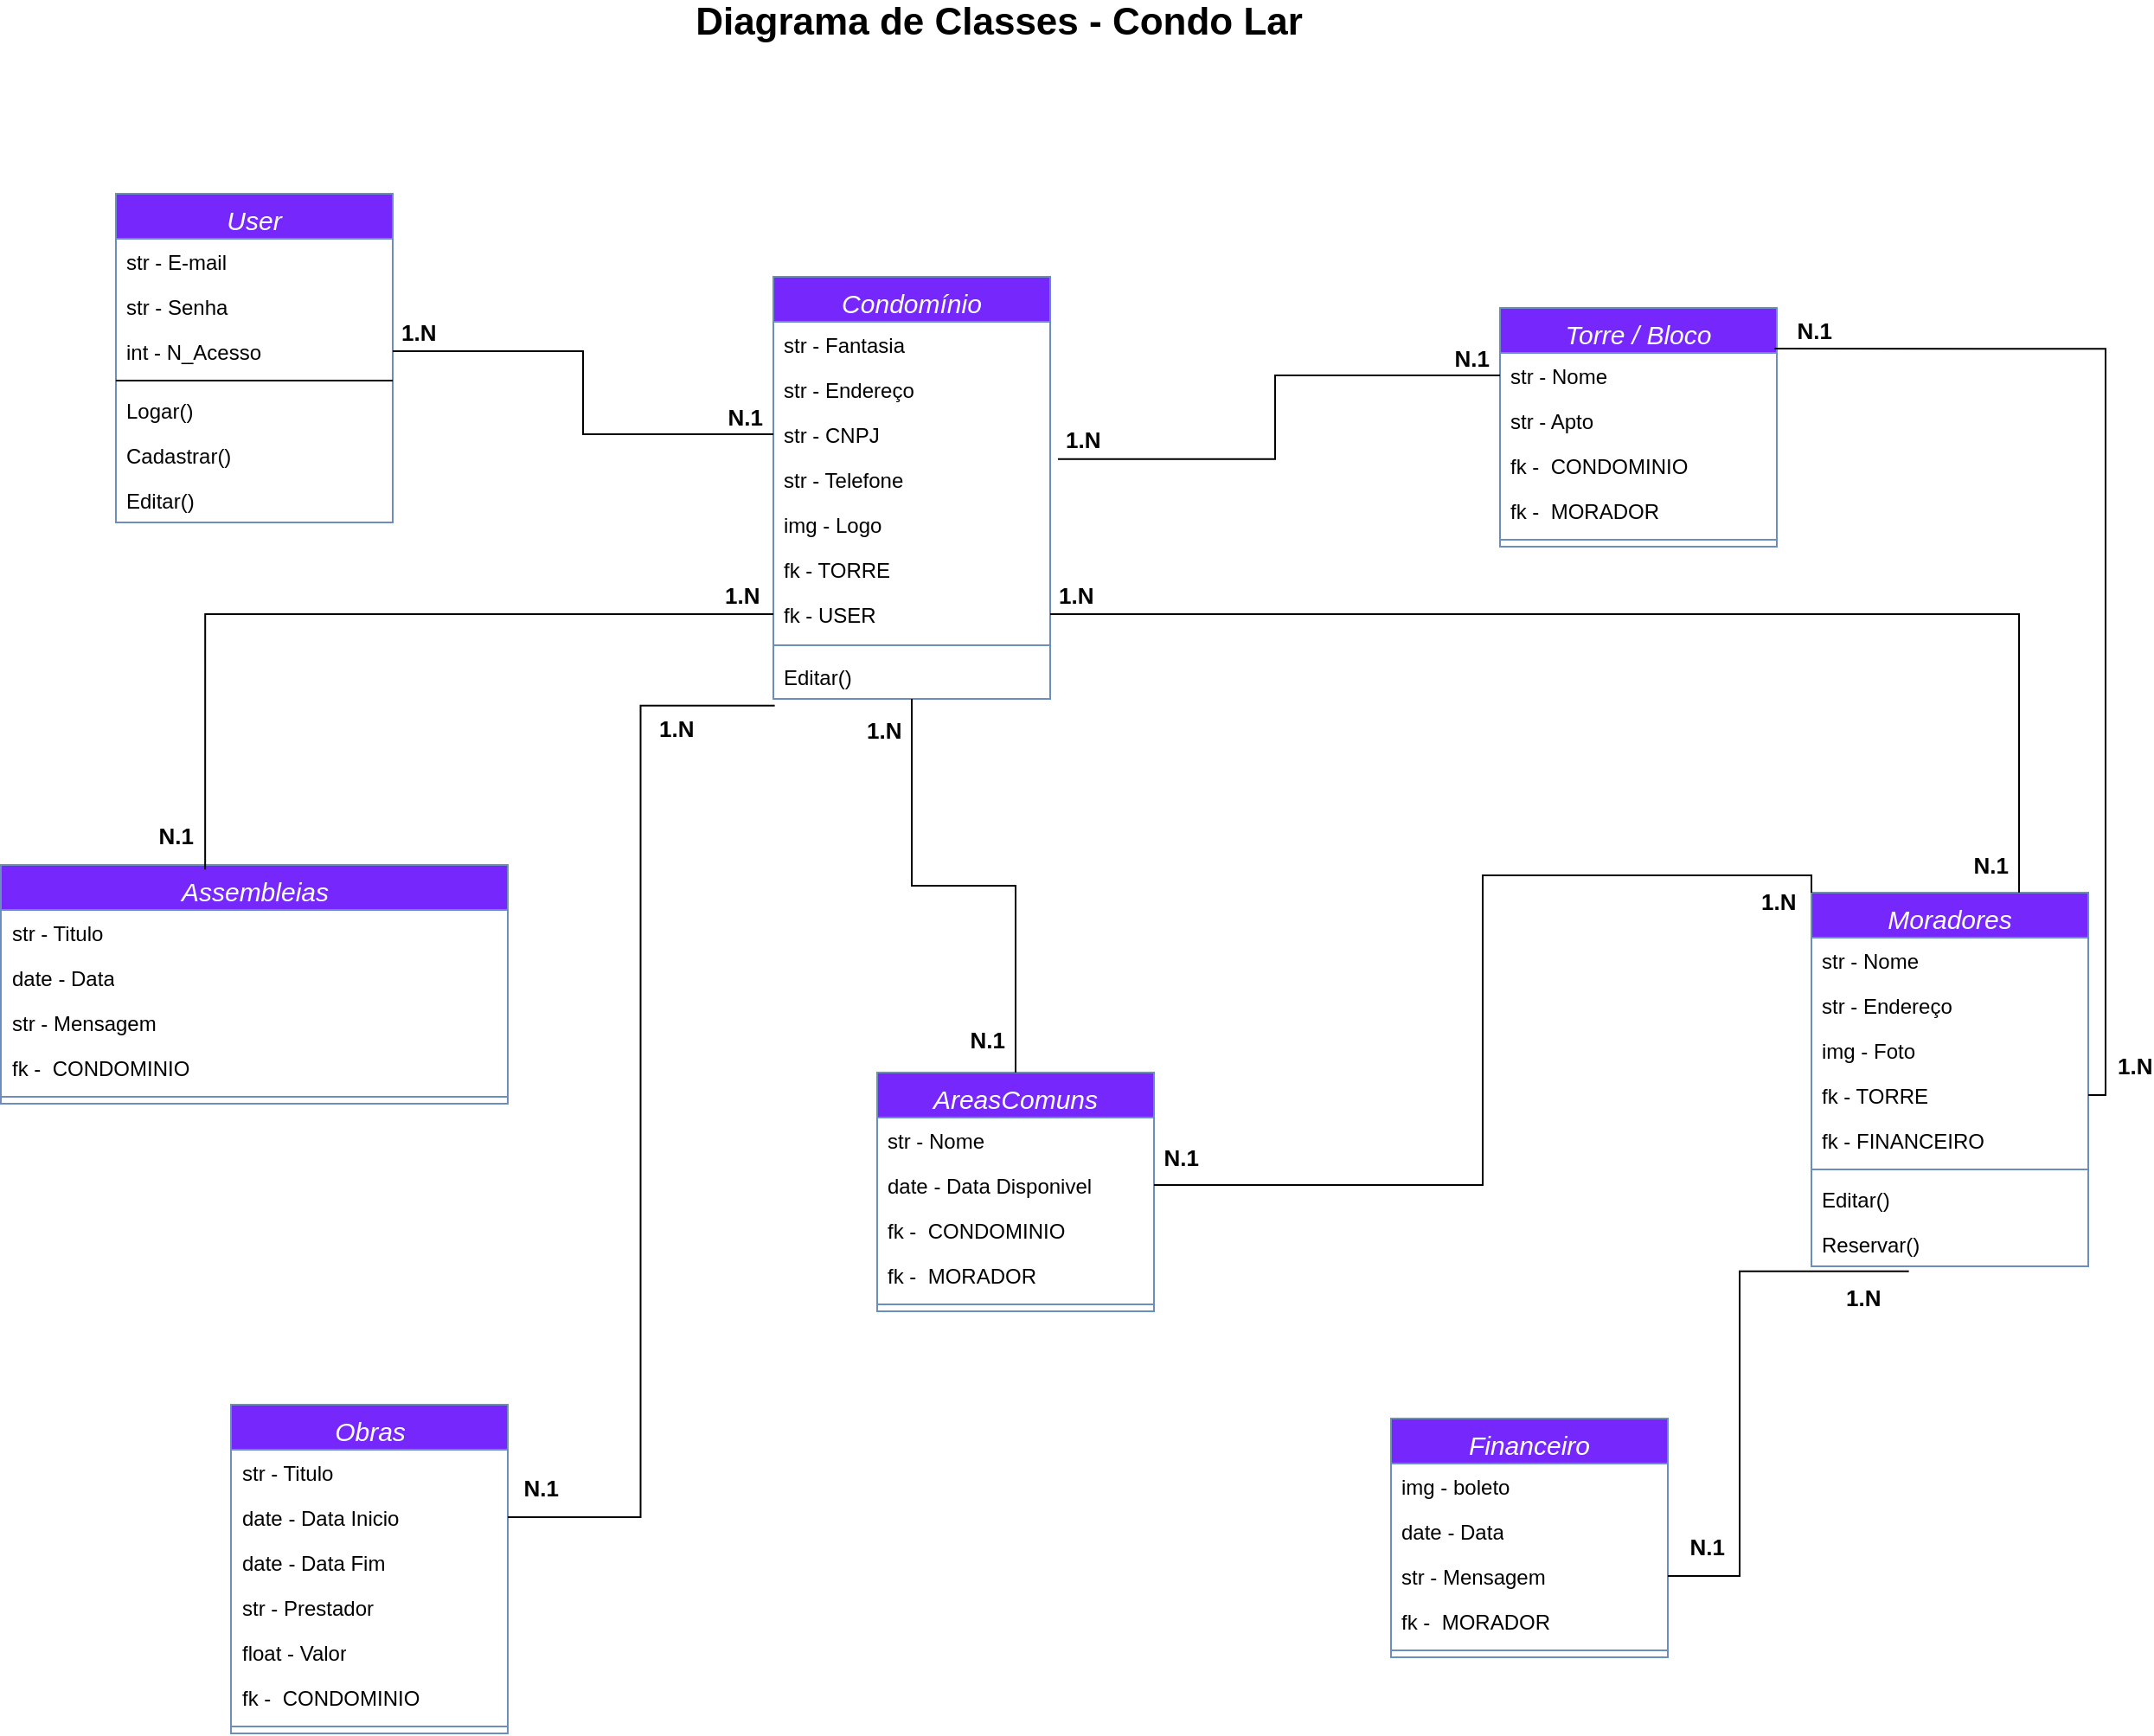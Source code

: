 <mxfile version="21.7.2" type="github">
  <diagram id="C5RBs43oDa-KdzZeNtuy" name="Page-1">
    <mxGraphModel dx="1720" dy="935" grid="1" gridSize="10" guides="1" tooltips="1" connect="1" arrows="1" fold="1" page="1" pageScale="1" pageWidth="827" pageHeight="1169" math="0" shadow="0">
      <root>
        <mxCell id="WIyWlLk6GJQsqaUBKTNV-0" />
        <mxCell id="WIyWlLk6GJQsqaUBKTNV-1" parent="WIyWlLk6GJQsqaUBKTNV-0" />
        <mxCell id="zkfFHV4jXpPFQw0GAbJ--0" value="User" style="swimlane;fontStyle=2;align=center;verticalAlign=top;childLayout=stackLayout;horizontal=1;startSize=26;horizontalStack=0;resizeParent=1;resizeLast=0;collapsible=1;marginBottom=0;rounded=0;shadow=0;strokeWidth=1;fillColor=#7628FC;strokeColor=#6c8ebf;fontColor=#FFFFFF;fontSize=15;" parent="WIyWlLk6GJQsqaUBKTNV-1" vertex="1">
          <mxGeometry x="200" y="162" width="160" height="190" as="geometry">
            <mxRectangle x="230" y="140" width="160" height="26" as="alternateBounds" />
          </mxGeometry>
        </mxCell>
        <mxCell id="zkfFHV4jXpPFQw0GAbJ--1" value="str - E-mail" style="text;align=left;verticalAlign=top;spacingLeft=4;spacingRight=4;overflow=hidden;rotatable=0;points=[[0,0.5],[1,0.5]];portConstraint=eastwest;" parent="zkfFHV4jXpPFQw0GAbJ--0" vertex="1">
          <mxGeometry y="26" width="160" height="26" as="geometry" />
        </mxCell>
        <mxCell id="zkfFHV4jXpPFQw0GAbJ--2" value="str - Senha" style="text;align=left;verticalAlign=top;spacingLeft=4;spacingRight=4;overflow=hidden;rotatable=0;points=[[0,0.5],[1,0.5]];portConstraint=eastwest;rounded=0;shadow=0;html=0;" parent="zkfFHV4jXpPFQw0GAbJ--0" vertex="1">
          <mxGeometry y="52" width="160" height="26" as="geometry" />
        </mxCell>
        <mxCell id="WkUN_PDqijOp8YvRxsLI-98" value="int - N_Acesso" style="text;align=left;verticalAlign=top;spacingLeft=4;spacingRight=4;overflow=hidden;rotatable=0;points=[[0,0.5],[1,0.5]];portConstraint=eastwest;rounded=0;shadow=0;html=0;" vertex="1" parent="zkfFHV4jXpPFQw0GAbJ--0">
          <mxGeometry y="78" width="160" height="26" as="geometry" />
        </mxCell>
        <mxCell id="zkfFHV4jXpPFQw0GAbJ--4" value="" style="line;html=1;strokeWidth=1;align=left;verticalAlign=middle;spacingTop=-1;spacingLeft=3;spacingRight=3;rotatable=0;labelPosition=right;points=[];portConstraint=eastwest;" parent="zkfFHV4jXpPFQw0GAbJ--0" vertex="1">
          <mxGeometry y="104" width="160" height="8" as="geometry" />
        </mxCell>
        <mxCell id="zkfFHV4jXpPFQw0GAbJ--5" value="Logar()" style="text;align=left;verticalAlign=top;spacingLeft=4;spacingRight=4;overflow=hidden;rotatable=0;points=[[0,0.5],[1,0.5]];portConstraint=eastwest;" parent="zkfFHV4jXpPFQw0GAbJ--0" vertex="1">
          <mxGeometry y="112" width="160" height="26" as="geometry" />
        </mxCell>
        <mxCell id="WkUN_PDqijOp8YvRxsLI-99" value="Cadastrar()" style="text;align=left;verticalAlign=top;spacingLeft=4;spacingRight=4;overflow=hidden;rotatable=0;points=[[0,0.5],[1,0.5]];portConstraint=eastwest;" vertex="1" parent="zkfFHV4jXpPFQw0GAbJ--0">
          <mxGeometry y="138" width="160" height="26" as="geometry" />
        </mxCell>
        <mxCell id="WkUN_PDqijOp8YvRxsLI-100" value="Editar()" style="text;align=left;verticalAlign=top;spacingLeft=4;spacingRight=4;overflow=hidden;rotatable=0;points=[[0,0.5],[1,0.5]];portConstraint=eastwest;" vertex="1" parent="zkfFHV4jXpPFQw0GAbJ--0">
          <mxGeometry y="164" width="160" height="26" as="geometry" />
        </mxCell>
        <mxCell id="WkUN_PDqijOp8YvRxsLI-13" value="Condomínio" style="swimlane;fontStyle=2;align=center;verticalAlign=top;childLayout=stackLayout;horizontal=1;startSize=26;horizontalStack=0;resizeParent=1;resizeParentMax=0;resizeLast=0;collapsible=1;marginBottom=0;whiteSpace=wrap;html=1;fontSize=15;fillColor=#7628FC;strokeColor=#6c8ebf;fontColor=#FFFFFF;rounded=0;shadow=0;strokeWidth=1;" vertex="1" parent="WIyWlLk6GJQsqaUBKTNV-1">
          <mxGeometry x="580" y="210" width="160" height="244" as="geometry" />
        </mxCell>
        <mxCell id="WkUN_PDqijOp8YvRxsLI-44" value="str - Fantasia" style="text;strokeColor=none;fillColor=none;align=left;verticalAlign=top;spacingLeft=4;spacingRight=4;overflow=hidden;rotatable=0;points=[[0,0.5],[1,0.5]];portConstraint=eastwest;whiteSpace=wrap;html=1;" vertex="1" parent="WkUN_PDqijOp8YvRxsLI-13">
          <mxGeometry y="26" width="160" height="26" as="geometry" />
        </mxCell>
        <mxCell id="WkUN_PDqijOp8YvRxsLI-14" value="str - Endereço" style="text;strokeColor=none;fillColor=none;align=left;verticalAlign=top;spacingLeft=4;spacingRight=4;overflow=hidden;rotatable=0;points=[[0,0.5],[1,0.5]];portConstraint=eastwest;whiteSpace=wrap;html=1;" vertex="1" parent="WkUN_PDqijOp8YvRxsLI-13">
          <mxGeometry y="52" width="160" height="26" as="geometry" />
        </mxCell>
        <mxCell id="WkUN_PDqijOp8YvRxsLI-45" value="str - CNPJ" style="text;strokeColor=none;fillColor=none;align=left;verticalAlign=top;spacingLeft=4;spacingRight=4;overflow=hidden;rotatable=0;points=[[0,0.5],[1,0.5]];portConstraint=eastwest;whiteSpace=wrap;html=1;" vertex="1" parent="WkUN_PDqijOp8YvRxsLI-13">
          <mxGeometry y="78" width="160" height="26" as="geometry" />
        </mxCell>
        <mxCell id="WkUN_PDqijOp8YvRxsLI-46" value="str - Telefone" style="text;strokeColor=none;fillColor=none;align=left;verticalAlign=top;spacingLeft=4;spacingRight=4;overflow=hidden;rotatable=0;points=[[0,0.5],[1,0.5]];portConstraint=eastwest;whiteSpace=wrap;html=1;" vertex="1" parent="WkUN_PDqijOp8YvRxsLI-13">
          <mxGeometry y="104" width="160" height="26" as="geometry" />
        </mxCell>
        <mxCell id="WkUN_PDqijOp8YvRxsLI-41" value="img - Logo" style="text;strokeColor=none;fillColor=none;align=left;verticalAlign=top;spacingLeft=4;spacingRight=4;overflow=hidden;rotatable=0;points=[[0,0.5],[1,0.5]];portConstraint=eastwest;whiteSpace=wrap;html=1;" vertex="1" parent="WkUN_PDqijOp8YvRxsLI-13">
          <mxGeometry y="130" width="160" height="26" as="geometry" />
        </mxCell>
        <mxCell id="WkUN_PDqijOp8YvRxsLI-47" value="fk - TORRE" style="text;strokeColor=none;fillColor=none;align=left;verticalAlign=top;spacingLeft=4;spacingRight=4;overflow=hidden;rotatable=0;points=[[0,0.5],[1,0.5]];portConstraint=eastwest;whiteSpace=wrap;html=1;" vertex="1" parent="WkUN_PDqijOp8YvRxsLI-13">
          <mxGeometry y="156" width="160" height="26" as="geometry" />
        </mxCell>
        <mxCell id="WkUN_PDqijOp8YvRxsLI-101" value="fk - USER" style="text;strokeColor=none;fillColor=none;align=left;verticalAlign=top;spacingLeft=4;spacingRight=4;overflow=hidden;rotatable=0;points=[[0,0.5],[1,0.5]];portConstraint=eastwest;whiteSpace=wrap;html=1;" vertex="1" parent="WkUN_PDqijOp8YvRxsLI-13">
          <mxGeometry y="182" width="160" height="26" as="geometry" />
        </mxCell>
        <mxCell id="WkUN_PDqijOp8YvRxsLI-15" value="" style="line;strokeWidth=1;fillColor=none;align=left;verticalAlign=middle;spacingTop=-1;spacingLeft=3;spacingRight=3;rotatable=0;labelPosition=right;points=[];portConstraint=eastwest;strokeColor=inherit;" vertex="1" parent="WkUN_PDqijOp8YvRxsLI-13">
          <mxGeometry y="208" width="160" height="10" as="geometry" />
        </mxCell>
        <mxCell id="WkUN_PDqijOp8YvRxsLI-123" value="Editar()" style="text;align=left;verticalAlign=top;spacingLeft=4;spacingRight=4;overflow=hidden;rotatable=0;points=[[0,0.5],[1,0.5]];portConstraint=eastwest;" vertex="1" parent="WkUN_PDqijOp8YvRxsLI-13">
          <mxGeometry y="218" width="160" height="26" as="geometry" />
        </mxCell>
        <mxCell id="WkUN_PDqijOp8YvRxsLI-17" value="Torre / Bloco" style="swimlane;fontStyle=2;align=center;verticalAlign=top;childLayout=stackLayout;horizontal=1;startSize=26;horizontalStack=0;resizeParent=1;resizeParentMax=0;resizeLast=0;collapsible=1;marginBottom=0;whiteSpace=wrap;html=1;fontSize=15;fillColor=#7628FC;strokeColor=#6c8ebf;fontColor=#FFFFFF;rounded=0;shadow=0;strokeWidth=1;" vertex="1" parent="WIyWlLk6GJQsqaUBKTNV-1">
          <mxGeometry x="1000" y="228" width="160" height="138" as="geometry" />
        </mxCell>
        <mxCell id="WkUN_PDqijOp8YvRxsLI-18" value="str - Nome" style="text;strokeColor=none;fillColor=none;align=left;verticalAlign=top;spacingLeft=4;spacingRight=4;overflow=hidden;rotatable=0;points=[[0,0.5],[1,0.5]];portConstraint=eastwest;whiteSpace=wrap;html=1;" vertex="1" parent="WkUN_PDqijOp8YvRxsLI-17">
          <mxGeometry y="26" width="160" height="26" as="geometry" />
        </mxCell>
        <mxCell id="WkUN_PDqijOp8YvRxsLI-65" value="str - Apto" style="text;strokeColor=none;fillColor=none;align=left;verticalAlign=top;spacingLeft=4;spacingRight=4;overflow=hidden;rotatable=0;points=[[0,0.5],[1,0.5]];portConstraint=eastwest;whiteSpace=wrap;html=1;" vertex="1" parent="WkUN_PDqijOp8YvRxsLI-17">
          <mxGeometry y="52" width="160" height="26" as="geometry" />
        </mxCell>
        <mxCell id="WkUN_PDqijOp8YvRxsLI-48" value="fk -&amp;nbsp; CONDOMINIO" style="text;strokeColor=none;fillColor=none;align=left;verticalAlign=top;spacingLeft=4;spacingRight=4;overflow=hidden;rotatable=0;points=[[0,0.5],[1,0.5]];portConstraint=eastwest;whiteSpace=wrap;html=1;" vertex="1" parent="WkUN_PDqijOp8YvRxsLI-17">
          <mxGeometry y="78" width="160" height="26" as="geometry" />
        </mxCell>
        <mxCell id="WkUN_PDqijOp8YvRxsLI-150" value="fk -&amp;nbsp; MORADOR" style="text;strokeColor=none;fillColor=none;align=left;verticalAlign=top;spacingLeft=4;spacingRight=4;overflow=hidden;rotatable=0;points=[[0,0.5],[1,0.5]];portConstraint=eastwest;whiteSpace=wrap;html=1;" vertex="1" parent="WkUN_PDqijOp8YvRxsLI-17">
          <mxGeometry y="104" width="160" height="26" as="geometry" />
        </mxCell>
        <mxCell id="WkUN_PDqijOp8YvRxsLI-19" value="" style="line;strokeWidth=1;fillColor=none;align=left;verticalAlign=middle;spacingTop=-1;spacingLeft=3;spacingRight=3;rotatable=0;labelPosition=right;points=[];portConstraint=eastwest;strokeColor=inherit;" vertex="1" parent="WkUN_PDqijOp8YvRxsLI-17">
          <mxGeometry y="130" width="160" height="8" as="geometry" />
        </mxCell>
        <mxCell id="WkUN_PDqijOp8YvRxsLI-21" value="Moradores" style="swimlane;fontStyle=2;align=center;verticalAlign=top;childLayout=stackLayout;horizontal=1;startSize=26;horizontalStack=0;resizeParent=1;resizeParentMax=0;resizeLast=0;collapsible=1;marginBottom=0;whiteSpace=wrap;html=1;fontSize=15;fillColor=#7628FC;strokeColor=#6c8ebf;fontColor=#FFFFFF;rounded=0;shadow=0;strokeWidth=1;" vertex="1" parent="WIyWlLk6GJQsqaUBKTNV-1">
          <mxGeometry x="1180" y="566" width="160" height="216" as="geometry" />
        </mxCell>
        <mxCell id="WkUN_PDqijOp8YvRxsLI-22" value="str - Nome" style="text;strokeColor=none;fillColor=none;align=left;verticalAlign=top;spacingLeft=4;spacingRight=4;overflow=hidden;rotatable=0;points=[[0,0.5],[1,0.5]];portConstraint=eastwest;whiteSpace=wrap;html=1;" vertex="1" parent="WkUN_PDqijOp8YvRxsLI-21">
          <mxGeometry y="26" width="160" height="26" as="geometry" />
        </mxCell>
        <mxCell id="WkUN_PDqijOp8YvRxsLI-66" value="str - Endereço" style="text;strokeColor=none;fillColor=none;align=left;verticalAlign=top;spacingLeft=4;spacingRight=4;overflow=hidden;rotatable=0;points=[[0,0.5],[1,0.5]];portConstraint=eastwest;whiteSpace=wrap;html=1;" vertex="1" parent="WkUN_PDqijOp8YvRxsLI-21">
          <mxGeometry y="52" width="160" height="26" as="geometry" />
        </mxCell>
        <mxCell id="WkUN_PDqijOp8YvRxsLI-67" value="img - Foto" style="text;strokeColor=none;fillColor=none;align=left;verticalAlign=top;spacingLeft=4;spacingRight=4;overflow=hidden;rotatable=0;points=[[0,0.5],[1,0.5]];portConstraint=eastwest;whiteSpace=wrap;html=1;" vertex="1" parent="WkUN_PDqijOp8YvRxsLI-21">
          <mxGeometry y="78" width="160" height="26" as="geometry" />
        </mxCell>
        <mxCell id="WkUN_PDqijOp8YvRxsLI-68" value="fk - TORRE" style="text;strokeColor=none;fillColor=none;align=left;verticalAlign=top;spacingLeft=4;spacingRight=4;overflow=hidden;rotatable=0;points=[[0,0.5],[1,0.5]];portConstraint=eastwest;whiteSpace=wrap;html=1;" vertex="1" parent="WkUN_PDqijOp8YvRxsLI-21">
          <mxGeometry y="104" width="160" height="26" as="geometry" />
        </mxCell>
        <mxCell id="WkUN_PDqijOp8YvRxsLI-91" value="fk - FINANCEIRO" style="text;strokeColor=none;fillColor=none;align=left;verticalAlign=top;spacingLeft=4;spacingRight=4;overflow=hidden;rotatable=0;points=[[0,0.5],[1,0.5]];portConstraint=eastwest;whiteSpace=wrap;html=1;" vertex="1" parent="WkUN_PDqijOp8YvRxsLI-21">
          <mxGeometry y="130" width="160" height="26" as="geometry" />
        </mxCell>
        <mxCell id="WkUN_PDqijOp8YvRxsLI-23" value="" style="line;strokeWidth=1;fillColor=none;align=left;verticalAlign=middle;spacingTop=-1;spacingLeft=3;spacingRight=3;rotatable=0;labelPosition=right;points=[];portConstraint=eastwest;strokeColor=inherit;" vertex="1" parent="WkUN_PDqijOp8YvRxsLI-21">
          <mxGeometry y="156" width="160" height="8" as="geometry" />
        </mxCell>
        <mxCell id="WkUN_PDqijOp8YvRxsLI-142" value="Editar()" style="text;align=left;verticalAlign=top;spacingLeft=4;spacingRight=4;overflow=hidden;rotatable=0;points=[[0,0.5],[1,0.5]];portConstraint=eastwest;" vertex="1" parent="WkUN_PDqijOp8YvRxsLI-21">
          <mxGeometry y="164" width="160" height="26" as="geometry" />
        </mxCell>
        <mxCell id="WkUN_PDqijOp8YvRxsLI-141" value="Reservar()" style="text;align=left;verticalAlign=top;spacingLeft=4;spacingRight=4;overflow=hidden;rotatable=0;points=[[0,0.5],[1,0.5]];portConstraint=eastwest;" vertex="1" parent="WkUN_PDqijOp8YvRxsLI-21">
          <mxGeometry y="190" width="160" height="26" as="geometry" />
        </mxCell>
        <mxCell id="WkUN_PDqijOp8YvRxsLI-49" value="AreasComuns" style="swimlane;fontStyle=2;align=center;verticalAlign=top;childLayout=stackLayout;horizontal=1;startSize=26;horizontalStack=0;resizeParent=1;resizeParentMax=0;resizeLast=0;collapsible=1;marginBottom=0;whiteSpace=wrap;html=1;fontSize=15;fillColor=#7628FC;strokeColor=#6c8ebf;fontColor=#FFFFFF;rounded=0;shadow=0;strokeWidth=1;" vertex="1" parent="WIyWlLk6GJQsqaUBKTNV-1">
          <mxGeometry x="640" y="670" width="160" height="138" as="geometry" />
        </mxCell>
        <mxCell id="WkUN_PDqijOp8YvRxsLI-50" value="str - Nome" style="text;strokeColor=none;fillColor=none;align=left;verticalAlign=top;spacingLeft=4;spacingRight=4;overflow=hidden;rotatable=0;points=[[0,0.5],[1,0.5]];portConstraint=eastwest;whiteSpace=wrap;html=1;" vertex="1" parent="WkUN_PDqijOp8YvRxsLI-49">
          <mxGeometry y="26" width="160" height="26" as="geometry" />
        </mxCell>
        <mxCell id="WkUN_PDqijOp8YvRxsLI-53" value="date - Data Disponivel" style="text;strokeColor=none;fillColor=none;align=left;verticalAlign=top;spacingLeft=4;spacingRight=4;overflow=hidden;rotatable=0;points=[[0,0.5],[1,0.5]];portConstraint=eastwest;whiteSpace=wrap;html=1;" vertex="1" parent="WkUN_PDqijOp8YvRxsLI-49">
          <mxGeometry y="52" width="160" height="26" as="geometry" />
        </mxCell>
        <mxCell id="WkUN_PDqijOp8YvRxsLI-51" value="fk -&amp;nbsp; CONDOMINIO" style="text;strokeColor=none;fillColor=none;align=left;verticalAlign=top;spacingLeft=4;spacingRight=4;overflow=hidden;rotatable=0;points=[[0,0.5],[1,0.5]];portConstraint=eastwest;whiteSpace=wrap;html=1;" vertex="1" parent="WkUN_PDqijOp8YvRxsLI-49">
          <mxGeometry y="78" width="160" height="26" as="geometry" />
        </mxCell>
        <mxCell id="WkUN_PDqijOp8YvRxsLI-146" value="fk -&amp;nbsp; MORADOR" style="text;strokeColor=none;fillColor=none;align=left;verticalAlign=top;spacingLeft=4;spacingRight=4;overflow=hidden;rotatable=0;points=[[0,0.5],[1,0.5]];portConstraint=eastwest;whiteSpace=wrap;html=1;" vertex="1" parent="WkUN_PDqijOp8YvRxsLI-49">
          <mxGeometry y="104" width="160" height="26" as="geometry" />
        </mxCell>
        <mxCell id="WkUN_PDqijOp8YvRxsLI-52" value="" style="line;strokeWidth=1;fillColor=none;align=left;verticalAlign=middle;spacingTop=-1;spacingLeft=3;spacingRight=3;rotatable=0;labelPosition=right;points=[];portConstraint=eastwest;strokeColor=inherit;" vertex="1" parent="WkUN_PDqijOp8YvRxsLI-49">
          <mxGeometry y="130" width="160" height="8" as="geometry" />
        </mxCell>
        <mxCell id="WkUN_PDqijOp8YvRxsLI-69" value="Assembleias" style="swimlane;fontStyle=2;align=center;verticalAlign=top;childLayout=stackLayout;horizontal=1;startSize=26;horizontalStack=0;resizeParent=1;resizeParentMax=0;resizeLast=0;collapsible=1;marginBottom=0;whiteSpace=wrap;html=1;fontSize=15;fillColor=#7628FC;strokeColor=#6c8ebf;fontColor=#FFFFFF;rounded=0;shadow=0;strokeWidth=1;" vertex="1" parent="WIyWlLk6GJQsqaUBKTNV-1">
          <mxGeometry x="133.5" y="550" width="293" height="138" as="geometry" />
        </mxCell>
        <mxCell id="WkUN_PDqijOp8YvRxsLI-70" value="str - Titulo" style="text;strokeColor=none;fillColor=none;align=left;verticalAlign=top;spacingLeft=4;spacingRight=4;overflow=hidden;rotatable=0;points=[[0,0.5],[1,0.5]];portConstraint=eastwest;whiteSpace=wrap;html=1;" vertex="1" parent="WkUN_PDqijOp8YvRxsLI-69">
          <mxGeometry y="26" width="293" height="26" as="geometry" />
        </mxCell>
        <mxCell id="WkUN_PDqijOp8YvRxsLI-71" value="date - Data" style="text;strokeColor=none;fillColor=none;align=left;verticalAlign=top;spacingLeft=4;spacingRight=4;overflow=hidden;rotatable=0;points=[[0,0.5],[1,0.5]];portConstraint=eastwest;whiteSpace=wrap;html=1;" vertex="1" parent="WkUN_PDqijOp8YvRxsLI-69">
          <mxGeometry y="52" width="293" height="26" as="geometry" />
        </mxCell>
        <mxCell id="WkUN_PDqijOp8YvRxsLI-72" value="str - Mensagem" style="text;strokeColor=none;fillColor=none;align=left;verticalAlign=top;spacingLeft=4;spacingRight=4;overflow=hidden;rotatable=0;points=[[0,0.5],[1,0.5]];portConstraint=eastwest;whiteSpace=wrap;html=1;" vertex="1" parent="WkUN_PDqijOp8YvRxsLI-69">
          <mxGeometry y="78" width="293" height="26" as="geometry" />
        </mxCell>
        <mxCell id="WkUN_PDqijOp8YvRxsLI-73" value="fk -&amp;nbsp; CONDOMINIO" style="text;strokeColor=none;fillColor=none;align=left;verticalAlign=top;spacingLeft=4;spacingRight=4;overflow=hidden;rotatable=0;points=[[0,0.5],[1,0.5]];portConstraint=eastwest;whiteSpace=wrap;html=1;" vertex="1" parent="WkUN_PDqijOp8YvRxsLI-69">
          <mxGeometry y="104" width="293" height="26" as="geometry" />
        </mxCell>
        <mxCell id="WkUN_PDqijOp8YvRxsLI-74" value="" style="line;strokeWidth=1;fillColor=none;align=left;verticalAlign=middle;spacingTop=-1;spacingLeft=3;spacingRight=3;rotatable=0;labelPosition=right;points=[];portConstraint=eastwest;strokeColor=inherit;" vertex="1" parent="WkUN_PDqijOp8YvRxsLI-69">
          <mxGeometry y="130" width="293" height="8" as="geometry" />
        </mxCell>
        <mxCell id="WkUN_PDqijOp8YvRxsLI-75" value="Obras" style="swimlane;fontStyle=2;align=center;verticalAlign=top;childLayout=stackLayout;horizontal=1;startSize=26;horizontalStack=0;resizeParent=1;resizeParentMax=0;resizeLast=0;collapsible=1;marginBottom=0;whiteSpace=wrap;html=1;fontSize=15;fillColor=#7628FC;strokeColor=#6c8ebf;fontColor=#FFFFFF;rounded=0;shadow=0;strokeWidth=1;" vertex="1" parent="WIyWlLk6GJQsqaUBKTNV-1">
          <mxGeometry x="266.5" y="862" width="160" height="190" as="geometry" />
        </mxCell>
        <mxCell id="WkUN_PDqijOp8YvRxsLI-76" value="str - Titulo" style="text;strokeColor=none;fillColor=none;align=left;verticalAlign=top;spacingLeft=4;spacingRight=4;overflow=hidden;rotatable=0;points=[[0,0.5],[1,0.5]];portConstraint=eastwest;whiteSpace=wrap;html=1;" vertex="1" parent="WkUN_PDqijOp8YvRxsLI-75">
          <mxGeometry y="26" width="160" height="26" as="geometry" />
        </mxCell>
        <mxCell id="WkUN_PDqijOp8YvRxsLI-77" value="date - Data Inicio" style="text;strokeColor=none;fillColor=none;align=left;verticalAlign=top;spacingLeft=4;spacingRight=4;overflow=hidden;rotatable=0;points=[[0,0.5],[1,0.5]];portConstraint=eastwest;whiteSpace=wrap;html=1;" vertex="1" parent="WkUN_PDqijOp8YvRxsLI-75">
          <mxGeometry y="52" width="160" height="26" as="geometry" />
        </mxCell>
        <mxCell id="WkUN_PDqijOp8YvRxsLI-88" value="date - Data Fim" style="text;strokeColor=none;fillColor=none;align=left;verticalAlign=top;spacingLeft=4;spacingRight=4;overflow=hidden;rotatable=0;points=[[0,0.5],[1,0.5]];portConstraint=eastwest;whiteSpace=wrap;html=1;" vertex="1" parent="WkUN_PDqijOp8YvRxsLI-75">
          <mxGeometry y="78" width="160" height="26" as="geometry" />
        </mxCell>
        <mxCell id="WkUN_PDqijOp8YvRxsLI-78" value="str - Prestador" style="text;strokeColor=none;fillColor=none;align=left;verticalAlign=top;spacingLeft=4;spacingRight=4;overflow=hidden;rotatable=0;points=[[0,0.5],[1,0.5]];portConstraint=eastwest;whiteSpace=wrap;html=1;" vertex="1" parent="WkUN_PDqijOp8YvRxsLI-75">
          <mxGeometry y="104" width="160" height="26" as="geometry" />
        </mxCell>
        <mxCell id="WkUN_PDqijOp8YvRxsLI-89" value="float - Valor" style="text;strokeColor=none;fillColor=none;align=left;verticalAlign=top;spacingLeft=4;spacingRight=4;overflow=hidden;rotatable=0;points=[[0,0.5],[1,0.5]];portConstraint=eastwest;whiteSpace=wrap;html=1;" vertex="1" parent="WkUN_PDqijOp8YvRxsLI-75">
          <mxGeometry y="130" width="160" height="26" as="geometry" />
        </mxCell>
        <mxCell id="WkUN_PDqijOp8YvRxsLI-79" value="fk -&amp;nbsp; CONDOMINIO" style="text;strokeColor=none;fillColor=none;align=left;verticalAlign=top;spacingLeft=4;spacingRight=4;overflow=hidden;rotatable=0;points=[[0,0.5],[1,0.5]];portConstraint=eastwest;whiteSpace=wrap;html=1;" vertex="1" parent="WkUN_PDqijOp8YvRxsLI-75">
          <mxGeometry y="156" width="160" height="26" as="geometry" />
        </mxCell>
        <mxCell id="WkUN_PDqijOp8YvRxsLI-80" value="" style="line;strokeWidth=1;fillColor=none;align=left;verticalAlign=middle;spacingTop=-1;spacingLeft=3;spacingRight=3;rotatable=0;labelPosition=right;points=[];portConstraint=eastwest;strokeColor=inherit;" vertex="1" parent="WkUN_PDqijOp8YvRxsLI-75">
          <mxGeometry y="182" width="160" height="8" as="geometry" />
        </mxCell>
        <mxCell id="WkUN_PDqijOp8YvRxsLI-82" value="Financeiro" style="swimlane;fontStyle=2;align=center;verticalAlign=top;childLayout=stackLayout;horizontal=1;startSize=26;horizontalStack=0;resizeParent=1;resizeParentMax=0;resizeLast=0;collapsible=1;marginBottom=0;whiteSpace=wrap;html=1;fontSize=15;fillColor=#7628FC;strokeColor=#6c8ebf;fontColor=#FFFFFF;rounded=0;shadow=0;strokeWidth=1;" vertex="1" parent="WIyWlLk6GJQsqaUBKTNV-1">
          <mxGeometry x="937" y="870" width="160" height="138" as="geometry" />
        </mxCell>
        <mxCell id="WkUN_PDqijOp8YvRxsLI-83" value="img - boleto" style="text;strokeColor=none;fillColor=none;align=left;verticalAlign=top;spacingLeft=4;spacingRight=4;overflow=hidden;rotatable=0;points=[[0,0.5],[1,0.5]];portConstraint=eastwest;whiteSpace=wrap;html=1;" vertex="1" parent="WkUN_PDqijOp8YvRxsLI-82">
          <mxGeometry y="26" width="160" height="26" as="geometry" />
        </mxCell>
        <mxCell id="WkUN_PDqijOp8YvRxsLI-84" value="date - Data" style="text;strokeColor=none;fillColor=none;align=left;verticalAlign=top;spacingLeft=4;spacingRight=4;overflow=hidden;rotatable=0;points=[[0,0.5],[1,0.5]];portConstraint=eastwest;whiteSpace=wrap;html=1;" vertex="1" parent="WkUN_PDqijOp8YvRxsLI-82">
          <mxGeometry y="52" width="160" height="26" as="geometry" />
        </mxCell>
        <mxCell id="WkUN_PDqijOp8YvRxsLI-85" value="str - Mensagem" style="text;strokeColor=none;fillColor=none;align=left;verticalAlign=top;spacingLeft=4;spacingRight=4;overflow=hidden;rotatable=0;points=[[0,0.5],[1,0.5]];portConstraint=eastwest;whiteSpace=wrap;html=1;" vertex="1" parent="WkUN_PDqijOp8YvRxsLI-82">
          <mxGeometry y="78" width="160" height="26" as="geometry" />
        </mxCell>
        <mxCell id="WkUN_PDqijOp8YvRxsLI-86" value="fk -&amp;nbsp; MORADOR" style="text;strokeColor=none;fillColor=none;align=left;verticalAlign=top;spacingLeft=4;spacingRight=4;overflow=hidden;rotatable=0;points=[[0,0.5],[1,0.5]];portConstraint=eastwest;whiteSpace=wrap;html=1;" vertex="1" parent="WkUN_PDqijOp8YvRxsLI-82">
          <mxGeometry y="104" width="160" height="26" as="geometry" />
        </mxCell>
        <mxCell id="WkUN_PDqijOp8YvRxsLI-87" value="" style="line;strokeWidth=1;fillColor=none;align=left;verticalAlign=middle;spacingTop=-1;spacingLeft=3;spacingRight=3;rotatable=0;labelPosition=right;points=[];portConstraint=eastwest;strokeColor=inherit;" vertex="1" parent="WkUN_PDqijOp8YvRxsLI-82">
          <mxGeometry y="130" width="160" height="8" as="geometry" />
        </mxCell>
        <mxCell id="WkUN_PDqijOp8YvRxsLI-109" value="&lt;font style=&quot;font-size: 22px;&quot;&gt;Diagrama de Classes - Condo Lar&lt;/font&gt;" style="text;align=center;fontStyle=1;verticalAlign=middle;spacingLeft=3;spacingRight=3;strokeColor=none;rotatable=0;points=[[0,0.5],[1,0.5]];portConstraint=eastwest;html=1;" vertex="1" parent="WIyWlLk6GJQsqaUBKTNV-1">
          <mxGeometry x="670" y="50" width="80" height="26" as="geometry" />
        </mxCell>
        <mxCell id="WkUN_PDqijOp8YvRxsLI-116" value="" style="endArrow=none;html=1;edgeStyle=orthogonalEdgeStyle;rounded=0;exitX=1;exitY=0.5;exitDx=0;exitDy=0;entryX=0;entryY=0.5;entryDx=0;entryDy=0;" edge="1" parent="WIyWlLk6GJQsqaUBKTNV-1" source="WkUN_PDqijOp8YvRxsLI-98" target="WkUN_PDqijOp8YvRxsLI-45">
          <mxGeometry relative="1" as="geometry">
            <mxPoint x="357" y="320" as="sourcePoint" />
            <mxPoint x="517" y="320" as="targetPoint" />
          </mxGeometry>
        </mxCell>
        <mxCell id="WkUN_PDqijOp8YvRxsLI-117" value="1.N" style="edgeLabel;resizable=0;html=1;align=left;verticalAlign=bottom;fontStyle=1;fontSize=13;" connectable="0" vertex="1" parent="WkUN_PDqijOp8YvRxsLI-116">
          <mxGeometry x="-1" relative="1" as="geometry">
            <mxPoint x="3" y="-1" as="offset" />
          </mxGeometry>
        </mxCell>
        <mxCell id="WkUN_PDqijOp8YvRxsLI-118" value="N.1" style="edgeLabel;resizable=0;html=1;align=right;verticalAlign=bottom;fontSize=13;fontStyle=1" connectable="0" vertex="1" parent="WkUN_PDqijOp8YvRxsLI-116">
          <mxGeometry x="1" relative="1" as="geometry">
            <mxPoint x="-6" as="offset" />
          </mxGeometry>
        </mxCell>
        <mxCell id="WkUN_PDqijOp8YvRxsLI-124" value="" style="endArrow=none;html=1;edgeStyle=orthogonalEdgeStyle;rounded=0;exitX=1.028;exitY=0.055;exitDx=0;exitDy=0;exitPerimeter=0;entryX=0;entryY=0.5;entryDx=0;entryDy=0;" edge="1" parent="WIyWlLk6GJQsqaUBKTNV-1" source="WkUN_PDqijOp8YvRxsLI-46" target="WkUN_PDqijOp8YvRxsLI-18">
          <mxGeometry relative="1" as="geometry">
            <mxPoint x="800" y="460" as="sourcePoint" />
            <mxPoint x="930" y="267" as="targetPoint" />
          </mxGeometry>
        </mxCell>
        <mxCell id="WkUN_PDqijOp8YvRxsLI-125" value="1.N" style="edgeLabel;resizable=0;html=1;align=left;verticalAlign=bottom;fontStyle=1;fontSize=13;" connectable="0" vertex="1" parent="WkUN_PDqijOp8YvRxsLI-124">
          <mxGeometry x="-1" relative="1" as="geometry">
            <mxPoint x="3" y="-1" as="offset" />
          </mxGeometry>
        </mxCell>
        <mxCell id="WkUN_PDqijOp8YvRxsLI-126" value="N.1" style="edgeLabel;resizable=0;html=1;align=right;verticalAlign=bottom;fontSize=13;fontStyle=1" connectable="0" vertex="1" parent="WkUN_PDqijOp8YvRxsLI-124">
          <mxGeometry x="1" relative="1" as="geometry">
            <mxPoint x="-6" as="offset" />
          </mxGeometry>
        </mxCell>
        <mxCell id="WkUN_PDqijOp8YvRxsLI-131" value="" style="endArrow=none;html=1;edgeStyle=orthogonalEdgeStyle;rounded=0;exitX=0;exitY=0.5;exitDx=0;exitDy=0;entryX=0.403;entryY=0.019;entryDx=0;entryDy=0;entryPerimeter=0;" edge="1" parent="WIyWlLk6GJQsqaUBKTNV-1" source="WkUN_PDqijOp8YvRxsLI-101" target="WkUN_PDqijOp8YvRxsLI-69">
          <mxGeometry relative="1" as="geometry">
            <mxPoint x="370" y="433" as="sourcePoint" />
            <mxPoint x="370" y="540" as="targetPoint" />
          </mxGeometry>
        </mxCell>
        <mxCell id="WkUN_PDqijOp8YvRxsLI-132" value="1.N" style="edgeLabel;resizable=0;html=1;align=left;verticalAlign=bottom;fontStyle=1;fontSize=13;" connectable="0" vertex="1" parent="WkUN_PDqijOp8YvRxsLI-131">
          <mxGeometry x="-1" relative="1" as="geometry">
            <mxPoint x="-30" y="-1" as="offset" />
          </mxGeometry>
        </mxCell>
        <mxCell id="WkUN_PDqijOp8YvRxsLI-133" value="N.1" style="edgeLabel;resizable=0;html=1;align=right;verticalAlign=bottom;fontSize=13;fontStyle=1" connectable="0" vertex="1" parent="WkUN_PDqijOp8YvRxsLI-131">
          <mxGeometry x="1" relative="1" as="geometry">
            <mxPoint x="-6" y="-9" as="offset" />
          </mxGeometry>
        </mxCell>
        <mxCell id="WkUN_PDqijOp8YvRxsLI-134" value="" style="endArrow=none;html=1;edgeStyle=orthogonalEdgeStyle;rounded=0;exitX=1;exitY=0.5;exitDx=0;exitDy=0;entryX=0.75;entryY=0;entryDx=0;entryDy=0;" edge="1" parent="WIyWlLk6GJQsqaUBKTNV-1" source="WkUN_PDqijOp8YvRxsLI-101" target="WkUN_PDqijOp8YvRxsLI-21">
          <mxGeometry relative="1" as="geometry">
            <mxPoint x="840" y="440" as="sourcePoint" />
            <mxPoint x="1060" y="488" as="targetPoint" />
          </mxGeometry>
        </mxCell>
        <mxCell id="WkUN_PDqijOp8YvRxsLI-135" value="1.N" style="edgeLabel;resizable=0;html=1;align=left;verticalAlign=bottom;fontStyle=1;fontSize=13;" connectable="0" vertex="1" parent="WkUN_PDqijOp8YvRxsLI-134">
          <mxGeometry x="-1" relative="1" as="geometry">
            <mxPoint x="3" y="-1" as="offset" />
          </mxGeometry>
        </mxCell>
        <mxCell id="WkUN_PDqijOp8YvRxsLI-136" value="N.1" style="edgeLabel;resizable=0;html=1;align=right;verticalAlign=bottom;fontSize=13;fontStyle=1" connectable="0" vertex="1" parent="WkUN_PDqijOp8YvRxsLI-134">
          <mxGeometry x="1" relative="1" as="geometry">
            <mxPoint x="-6" y="-6" as="offset" />
          </mxGeometry>
        </mxCell>
        <mxCell id="WkUN_PDqijOp8YvRxsLI-137" value="" style="endArrow=none;html=1;edgeStyle=orthogonalEdgeStyle;rounded=0;entryX=0.5;entryY=0;entryDx=0;entryDy=0;" edge="1" parent="WIyWlLk6GJQsqaUBKTNV-1" source="WkUN_PDqijOp8YvRxsLI-13" target="WkUN_PDqijOp8YvRxsLI-49">
          <mxGeometry relative="1" as="geometry">
            <mxPoint x="880" y="525" as="sourcePoint" />
            <mxPoint x="552" y="673" as="targetPoint" />
          </mxGeometry>
        </mxCell>
        <mxCell id="WkUN_PDqijOp8YvRxsLI-138" value="1.N" style="edgeLabel;resizable=0;html=1;align=left;verticalAlign=bottom;fontStyle=1;fontSize=13;" connectable="0" vertex="1" parent="WkUN_PDqijOp8YvRxsLI-137">
          <mxGeometry x="-1" relative="1" as="geometry">
            <mxPoint x="-28" y="28" as="offset" />
          </mxGeometry>
        </mxCell>
        <mxCell id="WkUN_PDqijOp8YvRxsLI-139" value="N.1" style="edgeLabel;resizable=0;html=1;align=right;verticalAlign=bottom;fontSize=13;fontStyle=1" connectable="0" vertex="1" parent="WkUN_PDqijOp8YvRxsLI-137">
          <mxGeometry x="1" relative="1" as="geometry">
            <mxPoint x="-6" y="-9" as="offset" />
          </mxGeometry>
        </mxCell>
        <mxCell id="WkUN_PDqijOp8YvRxsLI-143" value="" style="endArrow=none;html=1;edgeStyle=orthogonalEdgeStyle;rounded=0;exitX=0;exitY=0;exitDx=0;exitDy=0;entryX=1;entryY=0.5;entryDx=0;entryDy=0;" edge="1" parent="WIyWlLk6GJQsqaUBKTNV-1" source="WkUN_PDqijOp8YvRxsLI-21" target="WkUN_PDqijOp8YvRxsLI-53">
          <mxGeometry relative="1" as="geometry">
            <mxPoint x="580" y="525" as="sourcePoint" />
            <mxPoint x="1110" y="657" as="targetPoint" />
          </mxGeometry>
        </mxCell>
        <mxCell id="WkUN_PDqijOp8YvRxsLI-144" value="1.N" style="edgeLabel;resizable=0;html=1;align=left;verticalAlign=bottom;fontStyle=1;fontSize=13;" connectable="0" vertex="1" parent="WkUN_PDqijOp8YvRxsLI-143">
          <mxGeometry x="-1" relative="1" as="geometry">
            <mxPoint x="-31" y="15" as="offset" />
          </mxGeometry>
        </mxCell>
        <mxCell id="WkUN_PDqijOp8YvRxsLI-145" value="N.1" style="edgeLabel;resizable=0;html=1;align=right;verticalAlign=bottom;fontSize=13;fontStyle=1" connectable="0" vertex="1" parent="WkUN_PDqijOp8YvRxsLI-143">
          <mxGeometry x="1" relative="1" as="geometry">
            <mxPoint x="26" y="-6" as="offset" />
          </mxGeometry>
        </mxCell>
        <mxCell id="WkUN_PDqijOp8YvRxsLI-147" value="" style="endArrow=none;html=1;edgeStyle=orthogonalEdgeStyle;rounded=0;exitX=0.005;exitY=1.15;exitDx=0;exitDy=0;entryX=1;entryY=0.5;entryDx=0;entryDy=0;exitPerimeter=0;" edge="1" parent="WIyWlLk6GJQsqaUBKTNV-1" source="WkUN_PDqijOp8YvRxsLI-123" target="WkUN_PDqijOp8YvRxsLI-77">
          <mxGeometry relative="1" as="geometry">
            <mxPoint x="590" y="715" as="sourcePoint" />
            <mxPoint x="262" y="863" as="targetPoint" />
          </mxGeometry>
        </mxCell>
        <mxCell id="WkUN_PDqijOp8YvRxsLI-148" value="1.N" style="edgeLabel;resizable=0;html=1;align=left;verticalAlign=bottom;fontStyle=1;fontSize=13;" connectable="0" vertex="1" parent="WkUN_PDqijOp8YvRxsLI-147">
          <mxGeometry x="-1" relative="1" as="geometry">
            <mxPoint x="-69" y="24" as="offset" />
          </mxGeometry>
        </mxCell>
        <mxCell id="WkUN_PDqijOp8YvRxsLI-149" value="N.1" style="edgeLabel;resizable=0;html=1;align=right;verticalAlign=bottom;fontSize=13;fontStyle=1" connectable="0" vertex="1" parent="WkUN_PDqijOp8YvRxsLI-147">
          <mxGeometry x="1" relative="1" as="geometry">
            <mxPoint x="30" y="-7" as="offset" />
          </mxGeometry>
        </mxCell>
        <mxCell id="WkUN_PDqijOp8YvRxsLI-151" value="" style="endArrow=none;html=1;edgeStyle=orthogonalEdgeStyle;rounded=0;exitX=1;exitY=0.5;exitDx=0;exitDy=0;entryX=0.991;entryY=-0.094;entryDx=0;entryDy=0;entryPerimeter=0;" edge="1" parent="WIyWlLk6GJQsqaUBKTNV-1" source="WkUN_PDqijOp8YvRxsLI-68" target="WkUN_PDqijOp8YvRxsLI-18">
          <mxGeometry relative="1" as="geometry">
            <mxPoint x="1184" y="325" as="sourcePoint" />
            <mxPoint x="1440" y="277" as="targetPoint" />
          </mxGeometry>
        </mxCell>
        <mxCell id="WkUN_PDqijOp8YvRxsLI-152" value="1.N" style="edgeLabel;resizable=0;html=1;align=left;verticalAlign=bottom;fontStyle=1;fontSize=13;" connectable="0" vertex="1" parent="WkUN_PDqijOp8YvRxsLI-151">
          <mxGeometry x="-1" relative="1" as="geometry">
            <mxPoint x="15" y="-7" as="offset" />
          </mxGeometry>
        </mxCell>
        <mxCell id="WkUN_PDqijOp8YvRxsLI-153" value="N.1" style="edgeLabel;resizable=0;html=1;align=right;verticalAlign=bottom;fontSize=13;fontStyle=1" connectable="0" vertex="1" parent="WkUN_PDqijOp8YvRxsLI-151">
          <mxGeometry x="1" relative="1" as="geometry">
            <mxPoint x="34" as="offset" />
          </mxGeometry>
        </mxCell>
        <mxCell id="WkUN_PDqijOp8YvRxsLI-154" value="" style="endArrow=none;html=1;edgeStyle=orthogonalEdgeStyle;rounded=0;entryX=1;entryY=0.5;entryDx=0;entryDy=0;exitX=0.352;exitY=1.111;exitDx=0;exitDy=0;exitPerimeter=0;" edge="1" parent="WIyWlLk6GJQsqaUBKTNV-1" source="WkUN_PDqijOp8YvRxsLI-141" target="WkUN_PDqijOp8YvRxsLI-85">
          <mxGeometry relative="1" as="geometry">
            <mxPoint x="1160" y="834" as="sourcePoint" />
            <mxPoint x="1220" y="1050" as="targetPoint" />
          </mxGeometry>
        </mxCell>
        <mxCell id="WkUN_PDqijOp8YvRxsLI-155" value="1.N" style="edgeLabel;resizable=0;html=1;align=left;verticalAlign=bottom;fontStyle=1;fontSize=13;" connectable="0" vertex="1" parent="WkUN_PDqijOp8YvRxsLI-154">
          <mxGeometry x="-1" relative="1" as="geometry">
            <mxPoint x="-38" y="26" as="offset" />
          </mxGeometry>
        </mxCell>
        <mxCell id="WkUN_PDqijOp8YvRxsLI-156" value="N.1" style="edgeLabel;resizable=0;html=1;align=right;verticalAlign=bottom;fontSize=13;fontStyle=1" connectable="0" vertex="1" parent="WkUN_PDqijOp8YvRxsLI-154">
          <mxGeometry x="1" relative="1" as="geometry">
            <mxPoint x="34" y="-7" as="offset" />
          </mxGeometry>
        </mxCell>
      </root>
    </mxGraphModel>
  </diagram>
</mxfile>
